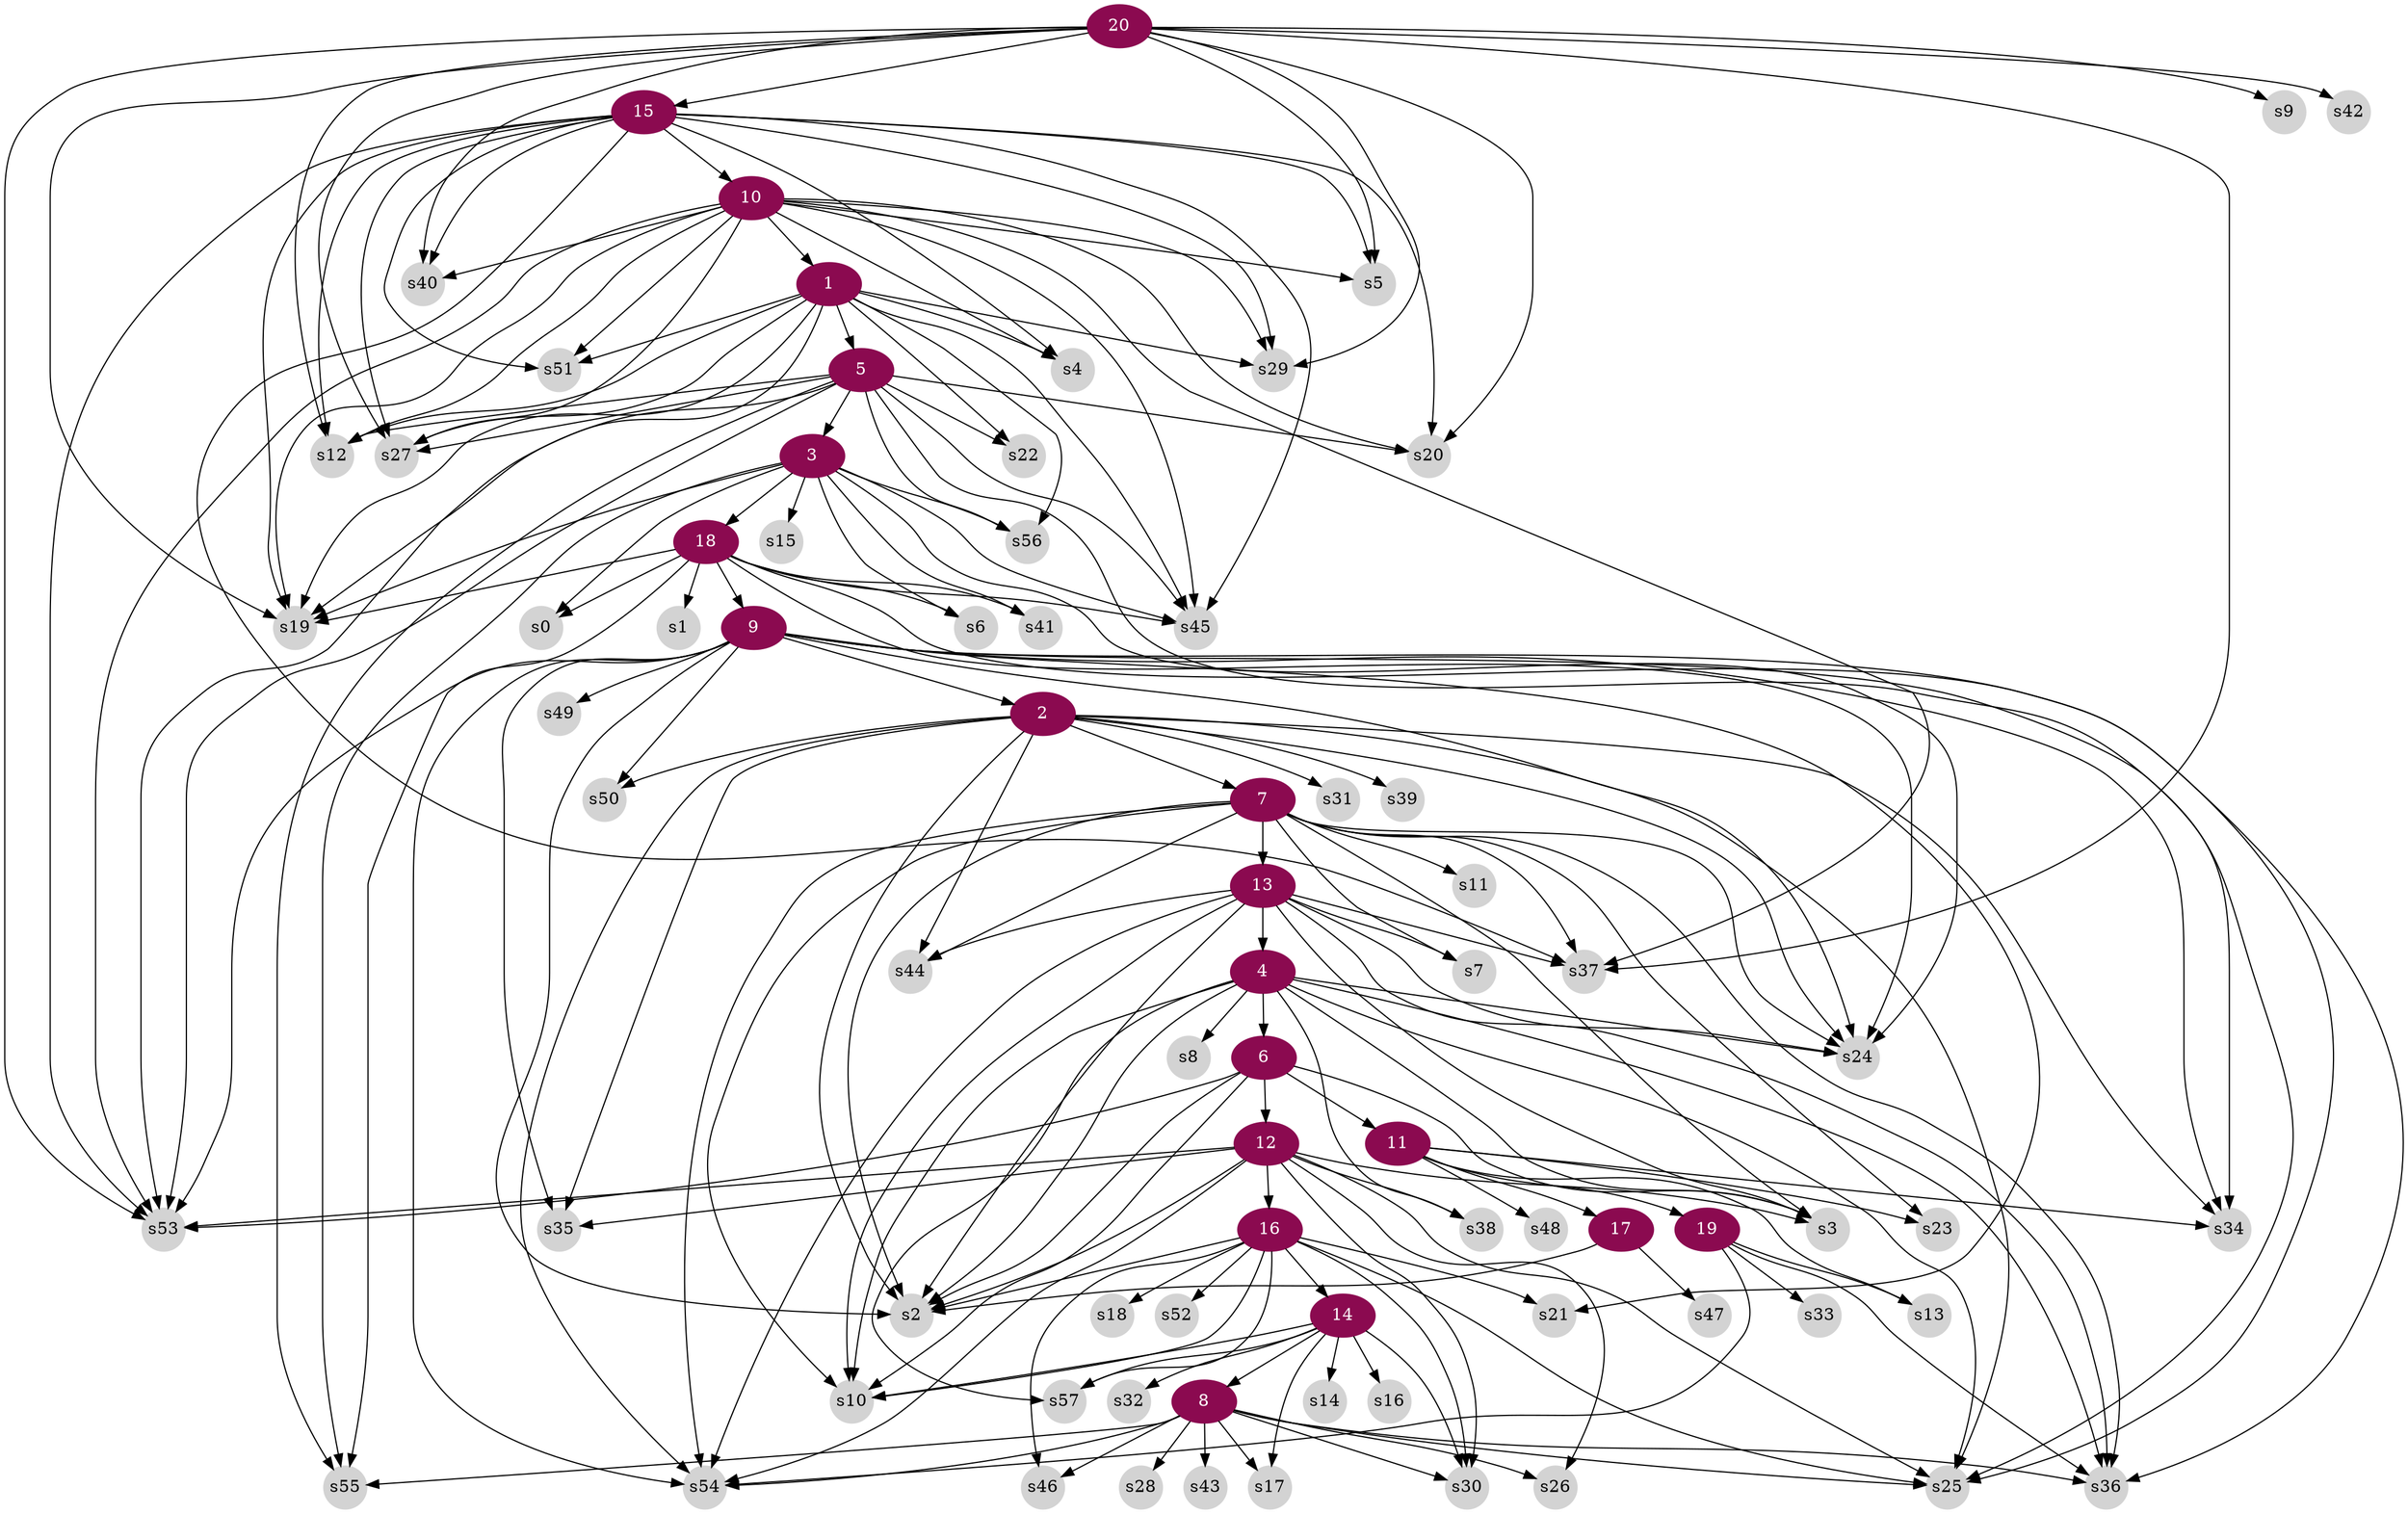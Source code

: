 digraph g{
node [color=deeppink4, style=filled, fontcolor=white];	
10 -> 1;
9 -> 2;
5 -> 3;
13 -> 4;
1 -> 5;
4 -> 6;
2 -> 7;
14 -> 8;
18 -> 9;
15 -> 10;
6 -> 11;
6 -> 12;
7 -> 13;
16 -> 14;
20 -> 15;
12 -> 16;
11 -> 17;
3 -> 18;
11 -> 19;
node [color=lightgrey, style=filled, fontcolor=black, shape=circle, fixedsize=true];  
1 -> s4;
1 -> s12;
1 -> s19;
1 -> s22;
1 -> s27;
1 -> s29;
1 -> s45;
1 -> s51;
1 -> s53;
1 -> s56;
2 -> s2;
2 -> s24;
2 -> s25;
2 -> s31;
2 -> s34;
2 -> s35;
2 -> s39;
2 -> s44;
2 -> s50;
2 -> s54;
3 -> s0;
3 -> s6;
3 -> s15;
3 -> s19;
3 -> s24;
3 -> s41;
3 -> s45;
3 -> s55;
3 -> s56;
4 -> s2;
4 -> s3;
4 -> s8;
4 -> s10;
4 -> s24;
4 -> s25;
4 -> s36;
4 -> s38;
4 -> s57;
5 -> s12;
5 -> s19;
5 -> s20;
5 -> s22;
5 -> s27;
5 -> s34;
5 -> s45;
5 -> s53;
5 -> s55;
5 -> s56;
6 -> s2;
6 -> s3;
6 -> s10;
6 -> s53;
7 -> s2;
7 -> s3;
7 -> s7;
7 -> s10;
7 -> s11;
7 -> s23;
7 -> s24;
7 -> s36;
7 -> s37;
7 -> s44;
7 -> s54;
8 -> s17;
8 -> s25;
8 -> s26;
8 -> s28;
8 -> s30;
8 -> s36;
8 -> s43;
8 -> s46;
8 -> s54;
8 -> s55;
9 -> s2;
9 -> s21;
9 -> s24;
9 -> s25;
9 -> s34;
9 -> s35;
9 -> s36;
9 -> s49;
9 -> s50;
9 -> s53;
9 -> s54;
10 -> s4;
10 -> s5;
10 -> s12;
10 -> s19;
10 -> s20;
10 -> s27;
10 -> s29;
10 -> s37;
10 -> s40;
10 -> s45;
10 -> s51;
10 -> s53;
11 -> s13;
11 -> s23;
11 -> s34;
11 -> s48;
12 -> s2;
12 -> s3;
12 -> s25;
12 -> s26;
12 -> s30;
12 -> s35;
12 -> s38;
12 -> s53;
12 -> s54;
13 -> s2;
13 -> s3;
13 -> s7;
13 -> s10;
13 -> s24;
13 -> s36;
13 -> s37;
13 -> s44;
13 -> s54;
14 -> s10;
14 -> s14;
14 -> s16;
14 -> s17;
14 -> s30;
14 -> s32;
14 -> s57;
15 -> s4;
15 -> s5;
15 -> s12;
15 -> s19;
15 -> s20;
15 -> s27;
15 -> s29;
15 -> s37;
15 -> s40;
15 -> s45;
15 -> s51;
15 -> s53;
16 -> s2;
16 -> s10;
16 -> s18;
16 -> s21;
16 -> s25;
16 -> s30;
16 -> s46;
16 -> s52;
16 -> s57;
17 -> s2;
17 -> s47;
18 -> s0;
18 -> s1;
18 -> s6;
18 -> s19;
18 -> s24;
18 -> s25;
18 -> s41;
18 -> s45;
18 -> s55;
19 -> s13;
19 -> s33;
19 -> s36;
19 -> s54;
20 -> s5;
20 -> s9;
20 -> s12;
20 -> s19;
20 -> s20;
20 -> s27;
20 -> s29;
20 -> s37;
20 -> s40;
20 -> s42;
20 -> s53;
}
